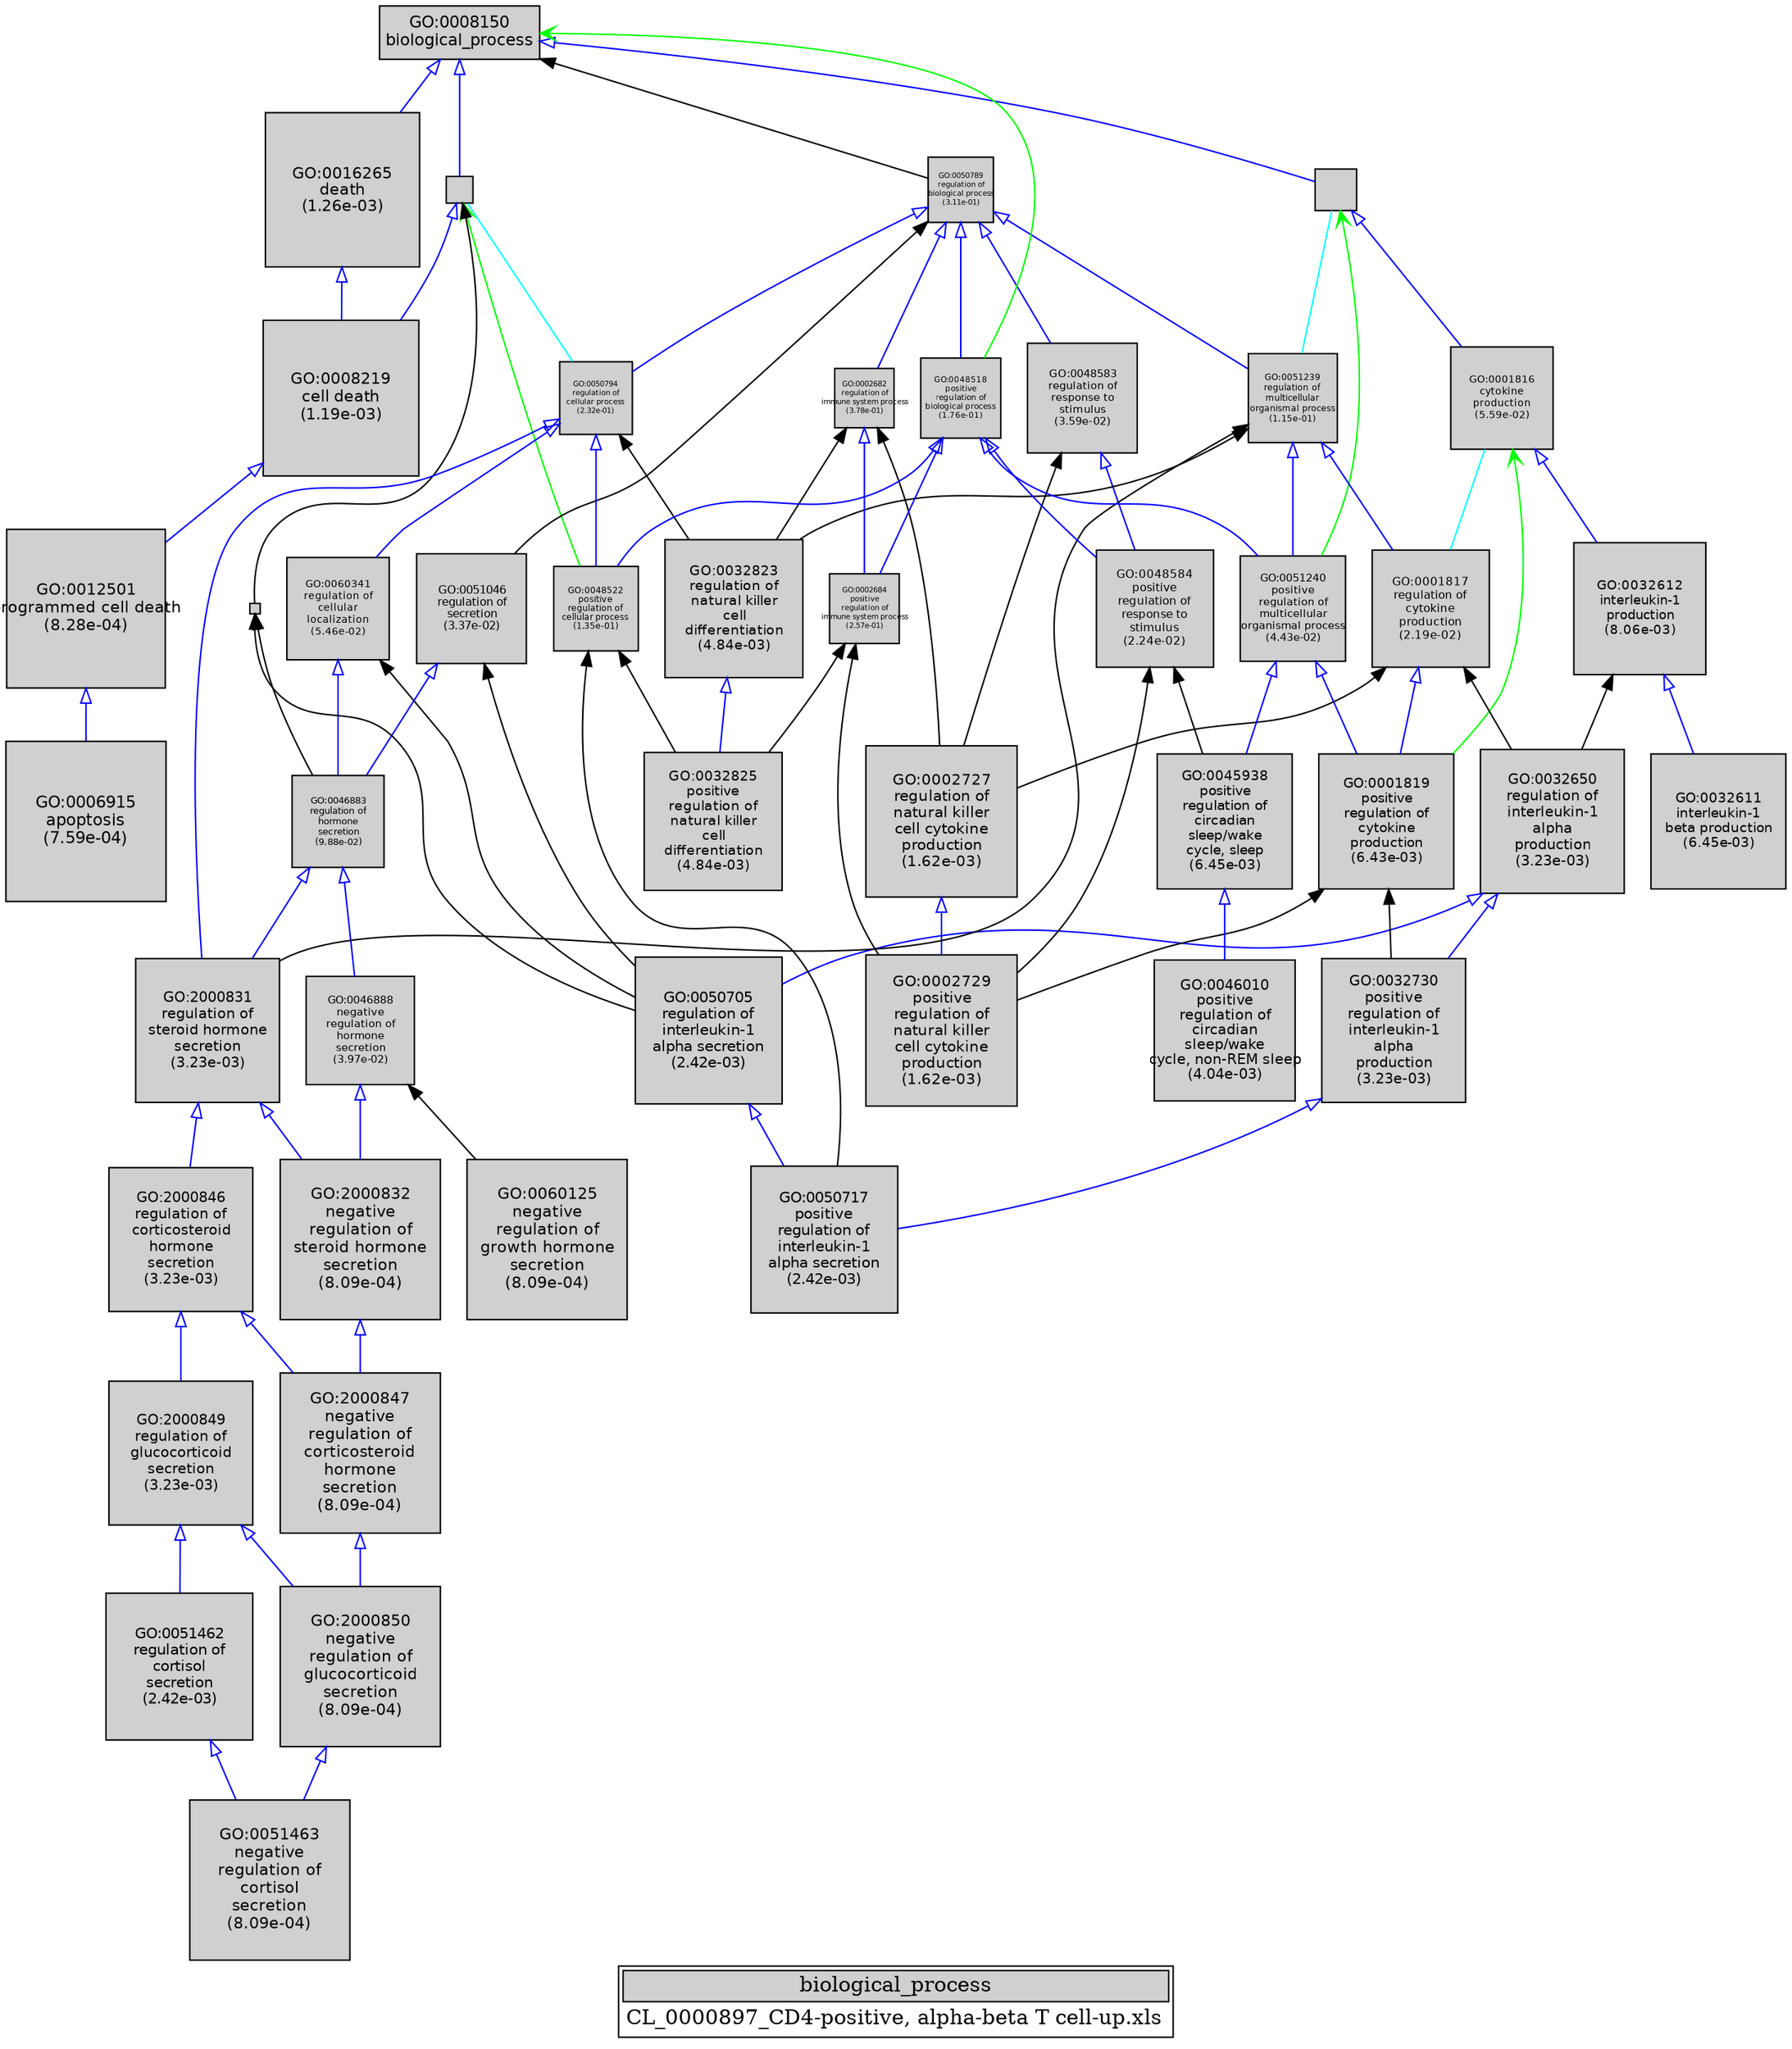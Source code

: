 digraph "biological_process" {
graph [ bgcolor = "#FFFFFF", label = <<TABLE COLOR="black" BGCOLOR="white"><TR><TD COLSPAN="2" BGCOLOR="#D0D0D0"><FONT COLOR="black">biological_process</FONT></TD></TR><TR><TD BORDER="0">CL_0000897_CD4-positive, alpha-beta T cell-up.xls</TD></TR></TABLE>> ];
node [ fontname = "Helvetica" ];

subgraph "nodes" {

node [ style = "filled", fixedsize = "true", width = 1, shape = "box", fontsize = 9, fillcolor = "#D0D0D0", fontcolor = "black", color = "black" ];

"GO:0002684" [ URL = "#GO:0002684", label = <<TABLE BORDER="0"><TR><TD>GO:0002684<BR/>positive<BR/>regulation of<BR/>immune system process<BR/>(2.57e-01)</TD></TR></TABLE>>, width = 0.658935541273, shape = "box", fontsize = 5.0, height = 0.658935541273 ];
"GO:0032650" [ URL = "#GO:0032650", label = <<TABLE BORDER="0"><TR><TD>GO:0032650<BR/>regulation of<BR/>interleukin-1<BR/>alpha<BR/>production<BR/>(3.23e-03)</TD></TR></TABLE>>, width = 1.34097226196, shape = "box", fontsize = 9.65500028615, height = 1.34097226196 ];
"GO:0032730" [ URL = "#GO:0032730", label = <<TABLE BORDER="0"><TR><TD>GO:0032730<BR/>positive<BR/>regulation of<BR/>interleukin-1<BR/>alpha<BR/>production<BR/>(3.23e-03)</TD></TR></TABLE>>, width = 1.34097226196, shape = "box", fontsize = 9.65500028615, height = 1.34097226196 ];
"GO:0032823" [ URL = "#GO:0032823", label = <<TABLE BORDER="0"><TR><TD>GO:0032823<BR/>regulation of<BR/>natural killer<BR/>cell<BR/>differentiation<BR/>(4.84e-03)</TD></TR></TABLE>>, width = 1.29306327379, shape = "box", fontsize = 9.31005557131, height = 1.29306327379 ];
"GO:0032501" [ URL = "#GO:0032501", label = "", width = 0.39260869189, shape = "box", height = 0.39260869189 ];
"GO:2000850" [ URL = "#GO:2000850", label = <<TABLE BORDER="0"><TR><TD>GO:2000850<BR/>negative<BR/>regulation of<BR/>glucocorticoid<BR/>secretion<BR/>(8.09e-04)</TD></TR></TABLE>>, width = 1.49335531033, shape = "box", fontsize = 10.7521582344, height = 1.49335531033 ];
"GO:0032825" [ URL = "#GO:0032825", label = <<TABLE BORDER="0"><TR><TD>GO:0032825<BR/>positive<BR/>regulation of<BR/>natural killer<BR/>cell<BR/>differentiation<BR/>(4.84e-03)</TD></TR></TABLE>>, width = 1.29306327379, shape = "box", fontsize = 9.31005557131, height = 1.29306327379 ];
"GO:2000831" [ URL = "#GO:2000831", label = <<TABLE BORDER="0"><TR><TD>GO:2000831<BR/>regulation of<BR/>steroid hormone<BR/>secretion<BR/>(3.23e-03)</TD></TR></TABLE>>, width = 1.34097226196, shape = "box", fontsize = 9.65500028615, height = 1.34097226196 ];
"GO:0006915" [ URL = "#GO:0006915", label = <<TABLE BORDER="0"><TR><TD>GO:0006915<BR/>apoptosis<BR/>(7.59e-04)</TD></TR></TABLE>>, width = 1.5, shape = "box", fontsize = 10.8, height = 1.5 ];
"GO:0008219" [ URL = "#GO:0008219", label = <<TABLE BORDER="0"><TR><TD>GO:0008219<BR/>cell death<BR/>(1.19e-03)</TD></TR></TABLE>>, width = 1.45240983965, shape = "box", fontsize = 10.4573508455, height = 1.45240983965 ];
"GO:0050705" [ URL = "#GO:0050705", label = <<TABLE BORDER="0"><TR><TD>GO:0050705<BR/>regulation of<BR/>interleukin-1<BR/>alpha secretion<BR/>(2.42e-03)</TD></TR></TABLE>>, width = 1.37396909118, shape = "box", fontsize = 9.89257745648, height = 1.37396909118 ];
"GO:2000847" [ URL = "#GO:2000847", label = <<TABLE BORDER="0"><TR><TD>GO:2000847<BR/>negative<BR/>regulation of<BR/>corticosteroid<BR/>hormone<BR/>secretion<BR/>(8.09e-04)</TD></TR></TABLE>>, width = 1.49335531033, shape = "box", fontsize = 10.7521582344, height = 1.49335531033 ];
"GO:0009987" [ URL = "#GO:0009987", label = "", width = 0.245356643871, shape = "box", height = 0.245356643871 ];
"GO:2000846" [ URL = "#GO:2000846", label = <<TABLE BORDER="0"><TR><TD>GO:2000846<BR/>regulation of<BR/>corticosteroid<BR/>hormone<BR/>secretion<BR/>(3.23e-03)</TD></TR></TABLE>>, width = 1.34097226196, shape = "box", fontsize = 9.65500028615, height = 1.34097226196 ];
"GO:0002729" [ URL = "#GO:0002729", label = <<TABLE BORDER="0"><TR><TD>GO:0002729<BR/>positive<BR/>regulation of<BR/>natural killer<BR/>cell cytokine<BR/>production<BR/>(1.62e-03)</TD></TR></TABLE>>, width = 1.41919010986, shape = "box", fontsize = 10.218168791, height = 1.41919010986 ];
"GO:0048522" [ URL = "#GO:0048522", label = <<TABLE BORDER="0"><TR><TD>GO:0048522<BR/>positive<BR/>regulation of<BR/>cellular process<BR/>(1.35e-01)</TD></TR></TABLE>>, width = 0.797164573986, shape = "box", fontsize = 5.7395849327, height = 0.797164573986 ];
"GO:0001816" [ URL = "#GO:0001816", label = <<TABLE BORDER="0"><TR><TD>GO:0001816<BR/>cytokine<BR/>production<BR/>(5.59e-02)</TD></TR></TABLE>>, width = 0.953448486566, shape = "box", fontsize = 6.86482910328, height = 0.953448486566 ];
"GO:0050717" [ URL = "#GO:0050717", label = <<TABLE BORDER="0"><TR><TD>GO:0050717<BR/>positive<BR/>regulation of<BR/>interleukin-1<BR/>alpha secretion<BR/>(2.42e-03)</TD></TR></TABLE>>, width = 1.37396909118, shape = "box", fontsize = 9.89257745648, height = 1.37396909118 ];
"GO:0032611" [ URL = "#GO:0032611", label = <<TABLE BORDER="0"><TR><TD>GO:0032611<BR/>interleukin-1<BR/>beta production<BR/>(6.45e-03)</TD></TR></TABLE>>, width = 1.25799192114, shape = "box", fontsize = 9.0575418322, height = 1.25799192114 ];
"GO:0050789" [ URL = "#GO:0050789", label = <<TABLE BORDER="0"><TR><TD>GO:0050789<BR/>regulation of<BR/>biological process<BR/>(3.11e-01)</TD></TR></TABLE>>, width = 0.611316938373, shape = "box", fontsize = 5.0, height = 0.611316938373 ];
"GO:0012501" [ URL = "#GO:0012501", label = <<TABLE BORDER="0"><TR><TD>GO:0012501<BR/>programmed cell death<BR/>(8.28e-04)</TD></TR></TABLE>>, width = 1.49093361468, shape = "box", fontsize = 10.7347220257, height = 1.49093361468 ];
"GO:0060125" [ URL = "#GO:0060125", label = <<TABLE BORDER="0"><TR><TD>GO:0060125<BR/>negative<BR/>regulation of<BR/>growth hormone<BR/>secretion<BR/>(8.09e-04)</TD></TR></TABLE>>, width = 1.49335531033, shape = "box", fontsize = 10.7521582344, height = 1.49335531033 ];
"GO:0001819" [ URL = "#GO:0001819", label = <<TABLE BORDER="0"><TR><TD>GO:0001819<BR/>positive<BR/>regulation of<BR/>cytokine<BR/>production<BR/>(6.43e-03)</TD></TR></TABLE>>, width = 1.25841244571, shape = "box", fontsize = 9.06056960908, height = 1.25841244571 ];
"GO:2000849" [ URL = "#GO:2000849", label = <<TABLE BORDER="0"><TR><TD>GO:2000849<BR/>regulation of<BR/>glucocorticoid<BR/>secretion<BR/>(3.23e-03)</TD></TR></TABLE>>, width = 1.34097226196, shape = "box", fontsize = 9.65500028615, height = 1.34097226196 ];
"GO:0046883" [ URL = "#GO:0046883", label = <<TABLE BORDER="0"><TR><TD>GO:0046883<BR/>regulation of<BR/>hormone<BR/>secretion<BR/>(9.88e-02)</TD></TR></TABLE>>, width = 0.855476316125, shape = "box", fontsize = 6.1594294761, height = 0.855476316125 ];
"GO:0016265" [ URL = "#GO:0016265", label = <<TABLE BORDER="0"><TR><TD>GO:0016265<BR/>death<BR/>(1.26e-03)</TD></TR></TABLE>>, width = 1.4460601307, shape = "box", fontsize = 10.411632941, height = 1.4460601307 ];
"GO:0060341" [ URL = "#GO:0060341", label = <<TABLE BORDER="0"><TR><TD>GO:0060341<BR/>regulation of<BR/>cellular<BR/>localization<BR/>(5.46e-02)</TD></TR></TABLE>>, width = 0.957490776346, shape = "box", fontsize = 6.89393358969, height = 0.957490776346 ];
"GO:0008150" [ URL = "#GO:0008150", label = <<TABLE BORDER="0"><TR><TD>GO:0008150<BR/>biological_process</TD></TR></TABLE>>, width = 1.5, shape = "box", fontsize = 10.8 ];
"GO:0050794" [ URL = "#GO:0050794", label = <<TABLE BORDER="0"><TR><TD>GO:0050794<BR/>regulation of<BR/>cellular process<BR/>(2.32e-01)</TD></TR></TABLE>>, width = 0.682110684059, shape = "box", fontsize = 5.0, height = 0.682110684059 ];
"GO:2000832" [ URL = "#GO:2000832", label = <<TABLE BORDER="0"><TR><TD>GO:2000832<BR/>negative<BR/>regulation of<BR/>steroid hormone<BR/>secretion<BR/>(8.09e-04)</TD></TR></TABLE>>, width = 1.49335531033, shape = "box", fontsize = 10.7521582344, height = 1.49335531033 ];
"GO:0046888" [ URL = "#GO:0046888", label = <<TABLE BORDER="0"><TR><TD>GO:0046888<BR/>negative<BR/>regulation of<BR/>hormone<BR/>secretion<BR/>(3.97e-02)</TD></TR></TABLE>>, width = 1.00796025794, shape = "box", fontsize = 7.2573138572, height = 1.00796025794 ];
"GO:0048583" [ URL = "#GO:0048583", label = <<TABLE BORDER="0"><TR><TD>GO:0048583<BR/>regulation of<BR/>response to<BR/>stimulus<BR/>(3.59e-02)</TD></TR></TABLE>>, width = 1.02343451859, shape = "box", fontsize = 7.36872853385, height = 1.02343451859 ];
"GO:0002727" [ URL = "#GO:0002727", label = <<TABLE BORDER="0"><TR><TD>GO:0002727<BR/>regulation of<BR/>natural killer<BR/>cell cytokine<BR/>production<BR/>(1.62e-03)</TD></TR></TABLE>>, width = 1.41919010986, shape = "box", fontsize = 10.218168791, height = 1.41919010986 ];
"GO:0001817" [ URL = "#GO:0001817", label = <<TABLE BORDER="0"><TR><TD>GO:0001817<BR/>regulation of<BR/>cytokine<BR/>production<BR/>(2.19e-02)</TD></TR></TABLE>>, width = 1.09594481966, shape = "box", fontsize = 7.89080270155, height = 1.09594481966 ];
"GO:0046010" [ URL = "#GO:0046010", label = <<TABLE BORDER="0"><TR><TD>GO:0046010<BR/>positive<BR/>regulation of<BR/>circadian<BR/>sleep/wake<BR/>cycle, non-REM sleep<BR/>(4.04e-03)</TD></TR></TABLE>>, width = 1.31481763797, shape = "box", fontsize = 9.46668699341, height = 1.31481763797 ];
"GO:0051239" [ URL = "#GO:0051239", label = <<TABLE BORDER="0"><TR><TD>GO:0051239<BR/>regulation of<BR/>multicellular<BR/>organismal process<BR/>(1.15e-01)</TD></TR></TABLE>>, width = 0.8265014088, shape = "box", fontsize = 5.95081014336, height = 0.8265014088 ];
"GO:0051463" [ URL = "#GO:0051463", label = <<TABLE BORDER="0"><TR><TD>GO:0051463<BR/>negative<BR/>regulation of<BR/>cortisol<BR/>secretion<BR/>(8.09e-04)</TD></TR></TABLE>>, width = 1.49335531033, shape = "box", fontsize = 10.7521582344, height = 1.49335531033 ];
"GO:0051046" [ URL = "#GO:0051046", label = <<TABLE BORDER="0"><TR><TD>GO:0051046<BR/>regulation of<BR/>secretion<BR/>(3.37e-02)</TD></TR></TABLE>>, width = 1.03318496988, shape = "box", fontsize = 7.43893178311, height = 1.03318496988 ];
"GO:0051462" [ URL = "#GO:0051462", label = <<TABLE BORDER="0"><TR><TD>GO:0051462<BR/>regulation of<BR/>cortisol<BR/>secretion<BR/>(2.42e-03)</TD></TR></TABLE>>, width = 1.37396909118, shape = "box", fontsize = 9.89257745648, height = 1.37396909118 ];
"GO:0051240" [ URL = "#GO:0051240", label = <<TABLE BORDER="0"><TR><TD>GO:0051240<BR/>positive<BR/>regulation of<BR/>multicellular<BR/>organismal process<BR/>(4.43e-02)</TD></TR></TABLE>>, width = 0.990915891345, shape = "box", fontsize = 7.13459441768, height = 0.990915891345 ];
"GO:0032612" [ URL = "#GO:0032612", label = <<TABLE BORDER="0"><TR><TD>GO:0032612<BR/>interleukin-1<BR/>production<BR/>(8.06e-03)</TD></TR></TABLE>>, width = 1.23012111593, shape = "box", fontsize = 8.85687203469, height = 1.23012111593 ];
"GO:0045938" [ URL = "#GO:0045938", label = <<TABLE BORDER="0"><TR><TD>GO:0045938<BR/>positive<BR/>regulation of<BR/>circadian<BR/>sleep/wake<BR/>cycle, sleep<BR/>(6.45e-03)</TD></TR></TABLE>>, width = 1.25799192114, shape = "box", fontsize = 9.0575418322, height = 1.25799192114 ];
"GO:0032940" [ URL = "#GO:0032940", width = 0.1, shape = "box", label = "", height = 0.1 ];
"GO:0002682" [ URL = "#GO:0002682", label = <<TABLE BORDER="0"><TR><TD>GO:0002682<BR/>regulation of<BR/>immune system process<BR/>(3.78e-01)</TD></TR></TABLE>>, width = 0.559979908058, shape = "box", fontsize = 5.0, height = 0.559979908058 ];
"GO:0048584" [ URL = "#GO:0048584", label = <<TABLE BORDER="0"><TR><TD>GO:0048584<BR/>positive<BR/>regulation of<BR/>response to<BR/>stimulus<BR/>(2.24e-02)</TD></TR></TABLE>>, width = 1.09320292576, shape = "box", fontsize = 7.87106106546, height = 1.09320292576 ];
"GO:0048518" [ URL = "#GO:0048518", label = <<TABLE BORDER="0"><TR><TD>GO:0048518<BR/>positive<BR/>regulation of<BR/>biological process<BR/>(1.76e-01)</TD></TR></TABLE>>, width = 0.743205766742, shape = "box", fontsize = 5.35108152054, height = 0.743205766742 ];
}
subgraph "edges" {


edge [ dir = "back", weight = 1 ];
subgraph "regulates" {


edge [ color = "cyan", arrowtail = "none" ];
subgraph "positive" {


edge [ color = "green", arrowtail = "vee" ];
"GO:0008150" -> "GO:0048518";
"GO:0032501" -> "GO:0051240";
"GO:0009987" -> "GO:0048522";
"GO:0001816" -> "GO:0001819";
}
subgraph "negative" {


edge [ color = "red", arrowtail = "tee" ];
}
"GO:0009987" -> "GO:0050794";
"GO:0001816" -> "GO:0001817";
"GO:0032501" -> "GO:0051239";
}
subgraph "part_of" {


edge [ color = "purple", arrowtail = "diamond", weight = 2.5 ];
}
subgraph "is_a" {


edge [ color = "blue", arrowtail = "empty", weight = 5.0 ];
"GO:0002727" -> "GO:0002729";
"GO:2000846" -> "GO:2000847";
"GO:2000832" -> "GO:2000847";
"GO:0008219" -> "GO:0012501";
"GO:0046883" -> "GO:0046888";
"GO:0051046" -> "GO:0046883";
"GO:0002682" -> "GO:0002684";
"GO:0048518" -> "GO:0048522";
"GO:2000846" -> "GO:2000849";
"GO:0012501" -> "GO:0006915";
"GO:0050789" -> "GO:0048583";
"GO:0032650" -> "GO:0032730";
"GO:0048518" -> "GO:0051240";
"GO:2000831" -> "GO:2000832";
"GO:0001816" -> "GO:0032612";
"GO:2000850" -> "GO:0051463";
"GO:0051462" -> "GO:0051463";
"GO:0008150" -> "GO:0016265";
"GO:0046888" -> "GO:2000832";
"GO:0050789" -> "GO:0002682";
"GO:0051239" -> "GO:0051240";
"GO:0048518" -> "GO:0002684";
"GO:0016265" -> "GO:0008219";
"GO:0051240" -> "GO:0001819";
"GO:0051239" -> "GO:0001817";
"GO:0001817" -> "GO:0001819";
"GO:0032730" -> "GO:0050717";
"GO:0008150" -> "GO:0032501";
"GO:0032612" -> "GO:0032611";
"GO:0050789" -> "GO:0050794";
"GO:2000831" -> "GO:2000846";
"GO:0050789" -> "GO:0051239";
"GO:0046883" -> "GO:2000831";
"GO:2000849" -> "GO:2000850";
"GO:0050794" -> "GO:0060341";
"GO:0008150" -> "GO:0009987";
"GO:0032823" -> "GO:0032825";
"GO:0051240" -> "GO:0045938";
"GO:0060341" -> "GO:0046883";
"GO:2000849" -> "GO:0051462";
"GO:0009987" -> "GO:0008219";
"GO:0032650" -> "GO:0050705";
"GO:0050794" -> "GO:2000831";
"GO:0050705" -> "GO:0050717";
"GO:0050789" -> "GO:0048518";
"GO:0032501" -> "GO:0001816";
"GO:0045938" -> "GO:0046010";
"GO:0050794" -> "GO:0048522";
"GO:0048583" -> "GO:0048584";
"GO:0048518" -> "GO:0048584";
"GO:2000847" -> "GO:2000850";
}
"GO:0048522" -> "GO:0032825";
"GO:0051239" -> "GO:0032823";
"GO:0002682" -> "GO:0032823";
"GO:0060341" -> "GO:0050705";
"GO:0051046" -> "GO:0050705";
"GO:0001817" -> "GO:0002727";
"GO:0002684" -> "GO:0032825";
"GO:0001819" -> "GO:0032730";
"GO:0032940" -> "GO:0050705";
"GO:0032940" -> "GO:0046883";
"GO:0048584" -> "GO:0045938";
"GO:0002682" -> "GO:0002727";
"GO:0050789" -> "GO:0051046";
"GO:0050794" -> "GO:0032823";
"GO:0048583" -> "GO:0002727";
"GO:0002684" -> "GO:0002729";
"GO:0046888" -> "GO:0060125";
"GO:0001817" -> "GO:0032650";
"GO:0032612" -> "GO:0032650";
"GO:0009987" -> "GO:0032940";
"GO:0051239" -> "GO:2000831";
"GO:0008150" -> "GO:0050789";
"GO:0001819" -> "GO:0002729";
"GO:0048584" -> "GO:0002729";
"GO:0048522" -> "GO:0050717";
}
}
